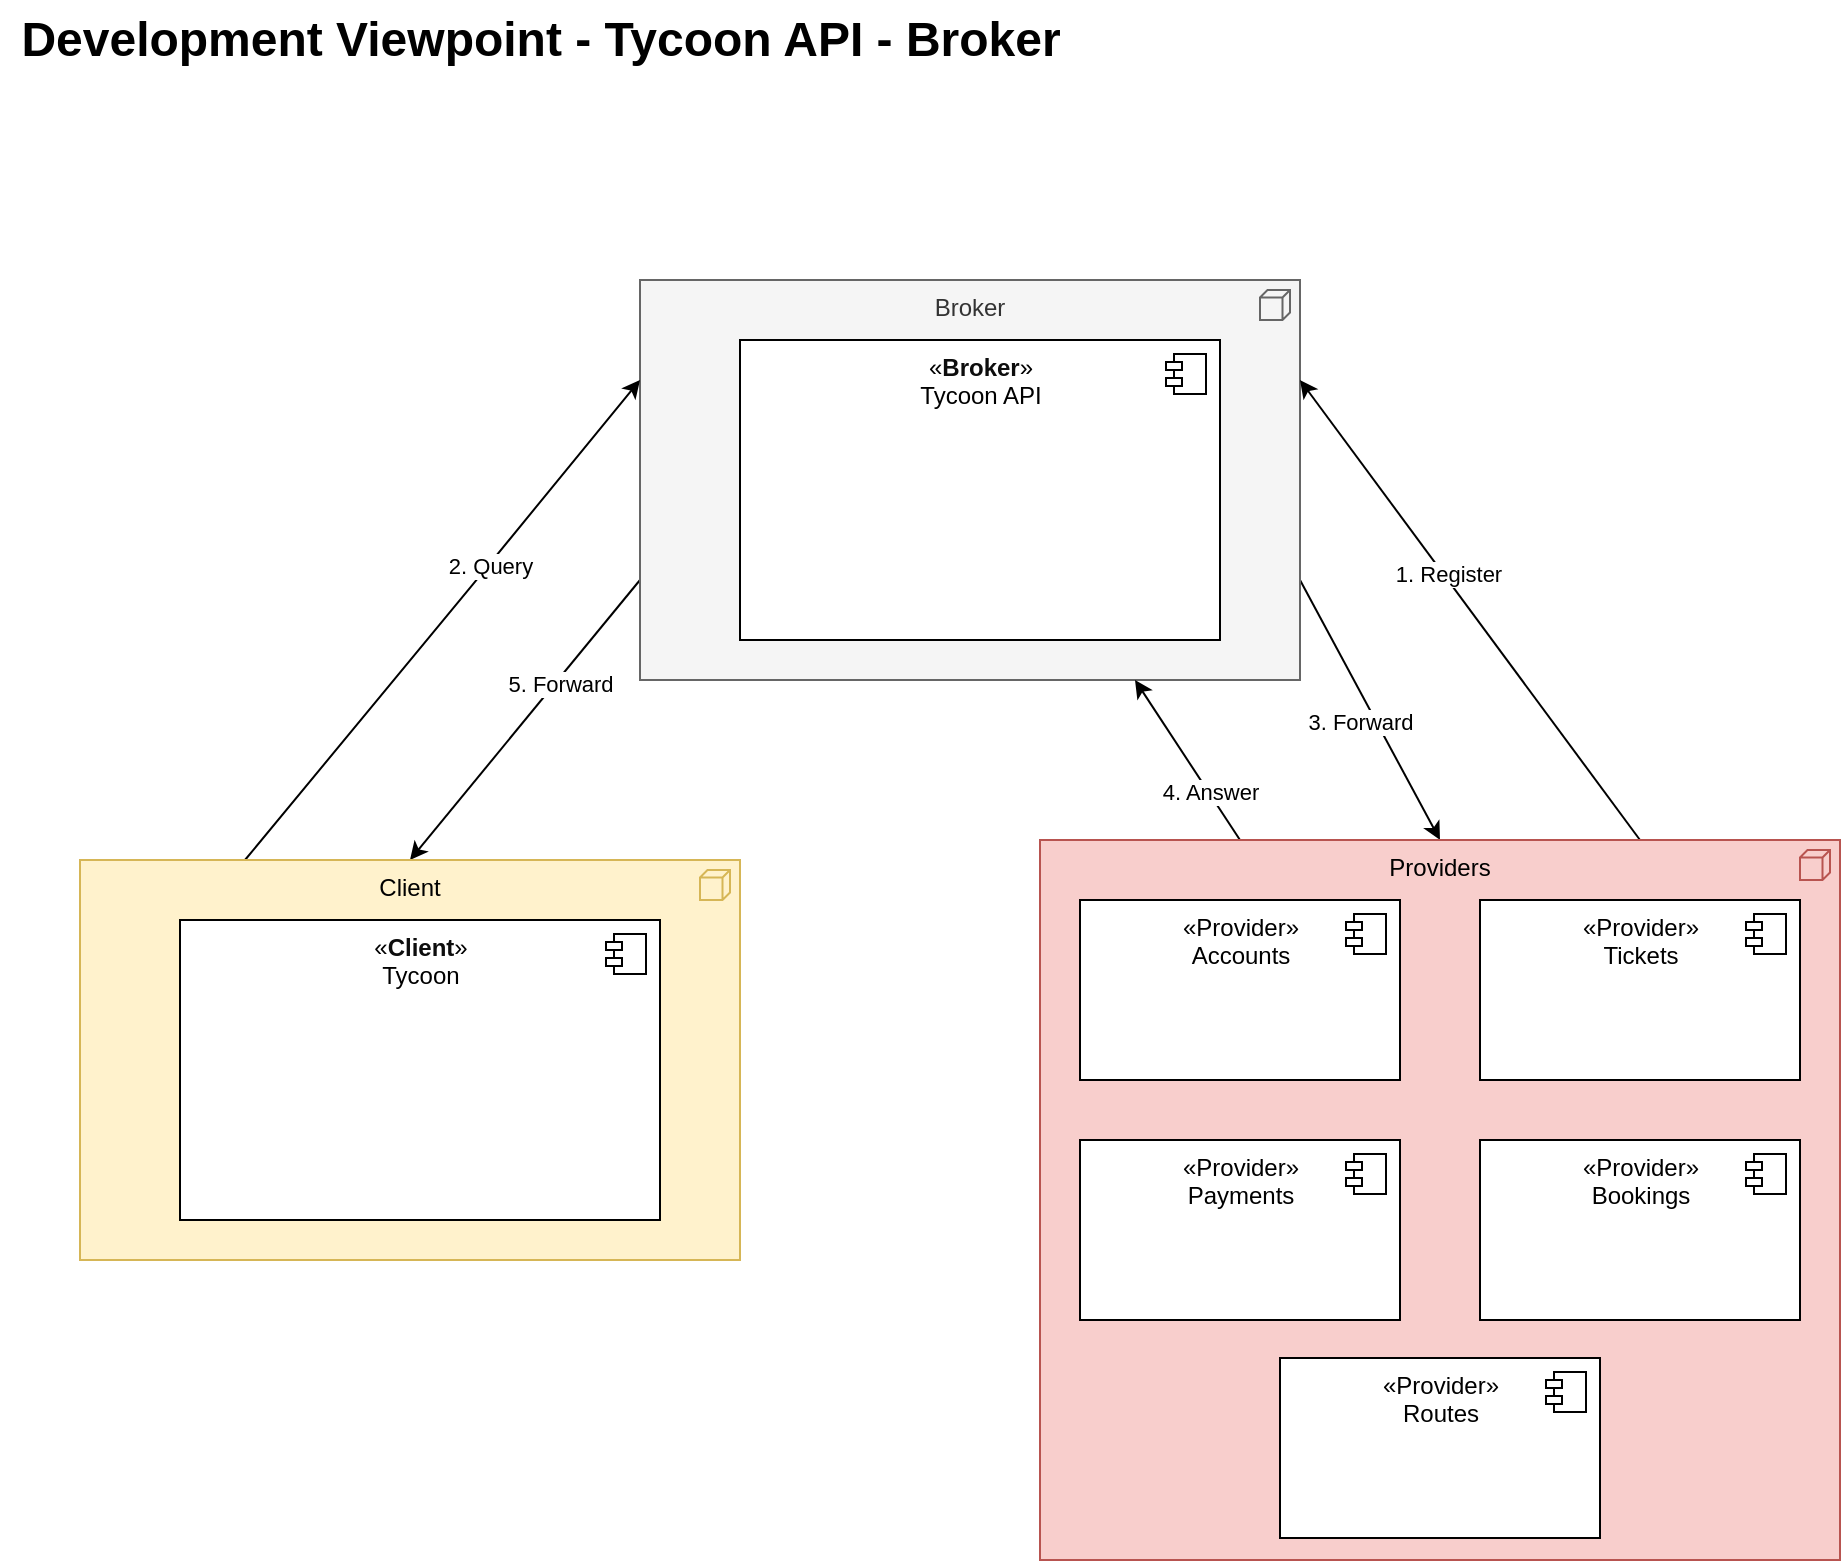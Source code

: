 <mxfile>
    <diagram id="AVOnWEAQ9v66yduFaMwA" name="Page-1">
        <mxGraphModel dx="1284" dy="960" grid="1" gridSize="10" guides="1" tooltips="1" connect="1" arrows="1" fold="1" page="1" pageScale="1" pageWidth="850" pageHeight="1100" math="0" shadow="0">
            <root>
                <mxCell id="0"/>
                <mxCell id="1" parent="0"/>
                <mxCell id="2" value="&lt;font style=&quot;font-size: 24px;&quot;&gt;&lt;b&gt;Development Viewpoint - Tycoon API - Broker&lt;/b&gt;&lt;/font&gt;" style="text;html=1;align=center;verticalAlign=middle;resizable=0;points=[];autosize=1;strokeColor=none;fillColor=none;" parent="1" vertex="1">
                    <mxGeometry x="40" y="60" width="540" height="40" as="geometry"/>
                </mxCell>
                <mxCell id="81" style="edgeStyle=none;html=1;exitX=0;exitY=0.75;exitDx=0;exitDy=0;exitPerimeter=0;entryX=0.5;entryY=0;entryDx=0;entryDy=0;entryPerimeter=0;" edge="1" parent="1" source="22" target="62">
                    <mxGeometry relative="1" as="geometry"/>
                </mxCell>
                <mxCell id="82" value="5. Forward" style="edgeLabel;html=1;align=center;verticalAlign=middle;resizable=0;points=[];" vertex="1" connectable="0" parent="81">
                    <mxGeometry x="-0.284" y="1" relative="1" as="geometry">
                        <mxPoint y="1" as="offset"/>
                    </mxGeometry>
                </mxCell>
                <mxCell id="86" style="edgeStyle=none;html=1;exitX=1;exitY=0.75;exitDx=0;exitDy=0;exitPerimeter=0;entryX=0.5;entryY=0;entryDx=0;entryDy=0;entryPerimeter=0;" edge="1" parent="1" source="22" target="65">
                    <mxGeometry relative="1" as="geometry"/>
                </mxCell>
                <mxCell id="89" value="3. Forward" style="edgeLabel;html=1;align=center;verticalAlign=middle;resizable=0;points=[];" vertex="1" connectable="0" parent="86">
                    <mxGeometry x="-0.315" y="-1" relative="1" as="geometry">
                        <mxPoint x="7" y="26" as="offset"/>
                    </mxGeometry>
                </mxCell>
                <mxCell id="22" value="Broker" style="html=1;outlineConnect=0;whiteSpace=wrap;shape=mxgraph.archimate.application;appType=node;align=center;verticalAlign=top;fillColor=#f5f5f5;fontColor=#333333;strokeColor=#666666;" parent="1" vertex="1">
                    <mxGeometry x="360" y="200" width="330" height="200" as="geometry"/>
                </mxCell>
                <mxCell id="23" value="&lt;font style=&quot;font-size: 12px;&quot;&gt;«&lt;span style=&quot;color: rgb(13, 13, 13); font-weight: 600; text-align: left; background-color: rgb(255, 255, 255);&quot;&gt;Broker&lt;/span&gt;»&lt;br&gt;&lt;/font&gt;&lt;span style=&quot;&quot;&gt;Tycoon API&lt;/span&gt;" style="html=1;dropTarget=0;verticalAlign=top;" parent="1" vertex="1">
                    <mxGeometry x="410" y="230" width="240" height="150" as="geometry"/>
                </mxCell>
                <mxCell id="24" value="" style="shape=module;jettyWidth=8;jettyHeight=4;" parent="23" vertex="1">
                    <mxGeometry x="1" width="20" height="20" relative="1" as="geometry">
                        <mxPoint x="-27" y="7" as="offset"/>
                    </mxGeometry>
                </mxCell>
                <mxCell id="77" style="edgeStyle=none;html=1;exitX=0.25;exitY=0;exitDx=0;exitDy=0;exitPerimeter=0;entryX=0;entryY=0.25;entryDx=0;entryDy=0;entryPerimeter=0;" edge="1" parent="1" source="62" target="22">
                    <mxGeometry relative="1" as="geometry">
                        <Array as="points">
                            <mxPoint x="270" y="360"/>
                        </Array>
                    </mxGeometry>
                </mxCell>
                <mxCell id="79" value="2. Query" style="edgeLabel;html=1;align=center;verticalAlign=middle;resizable=0;points=[];" vertex="1" connectable="0" parent="77">
                    <mxGeometry x="0.236" y="-1" relative="1" as="geometry">
                        <mxPoint x="-1" as="offset"/>
                    </mxGeometry>
                </mxCell>
                <mxCell id="62" value="Client" style="html=1;outlineConnect=0;whiteSpace=wrap;shape=mxgraph.archimate.application;appType=node;align=center;verticalAlign=top;fillColor=#fff2cc;strokeColor=#d6b656;" vertex="1" parent="1">
                    <mxGeometry x="80" y="490" width="330" height="200" as="geometry"/>
                </mxCell>
                <mxCell id="63" value="&lt;font style=&quot;font-size: 12px;&quot;&gt;«&lt;span style=&quot;color: rgb(13, 13, 13); font-weight: 600; text-align: left; background-color: rgb(255, 255, 255);&quot;&gt;Client&lt;/span&gt;»&lt;br&gt;&lt;/font&gt;&lt;span style=&quot;&quot;&gt;Tycoon&lt;/span&gt;" style="html=1;dropTarget=0;verticalAlign=top;" vertex="1" parent="1">
                    <mxGeometry x="130" y="520" width="240" height="150" as="geometry"/>
                </mxCell>
                <mxCell id="64" value="" style="shape=module;jettyWidth=8;jettyHeight=4;" vertex="1" parent="63">
                    <mxGeometry x="1" width="20" height="20" relative="1" as="geometry">
                        <mxPoint x="-27" y="7" as="offset"/>
                    </mxGeometry>
                </mxCell>
                <mxCell id="85" style="edgeStyle=none;html=1;exitX=0.75;exitY=0;exitDx=0;exitDy=0;exitPerimeter=0;entryX=1;entryY=0.25;entryDx=0;entryDy=0;entryPerimeter=0;" edge="1" parent="1" source="65" target="22">
                    <mxGeometry relative="1" as="geometry"/>
                </mxCell>
                <mxCell id="90" value="1. Register" style="edgeLabel;html=1;align=center;verticalAlign=middle;resizable=0;points=[];" vertex="1" connectable="0" parent="85">
                    <mxGeometry x="0.148" y="-2" relative="1" as="geometry">
                        <mxPoint as="offset"/>
                    </mxGeometry>
                </mxCell>
                <mxCell id="87" style="edgeStyle=none;html=1;exitX=0.25;exitY=0;exitDx=0;exitDy=0;exitPerimeter=0;entryX=0.75;entryY=1;entryDx=0;entryDy=0;entryPerimeter=0;" edge="1" parent="1" source="65" target="22">
                    <mxGeometry relative="1" as="geometry"/>
                </mxCell>
                <mxCell id="88" value="4. Answer" style="edgeLabel;html=1;align=center;verticalAlign=middle;resizable=0;points=[];" vertex="1" connectable="0" parent="87">
                    <mxGeometry x="-0.385" relative="1" as="geometry">
                        <mxPoint x="1" as="offset"/>
                    </mxGeometry>
                </mxCell>
                <mxCell id="65" value="Providers" style="html=1;outlineConnect=0;whiteSpace=wrap;shape=mxgraph.archimate.application;appType=node;align=center;verticalAlign=top;fillColor=#f8cecc;strokeColor=#b85450;" vertex="1" parent="1">
                    <mxGeometry x="560" y="480" width="400" height="360" as="geometry"/>
                </mxCell>
                <mxCell id="66" value="&lt;font style=&quot;font-size: 12px;&quot;&gt;«&lt;span style=&quot;&quot;&gt;Provider&lt;/span&gt;»&lt;br&gt;&lt;/font&gt;&lt;span style=&quot;&quot;&gt;Accounts&lt;/span&gt;" style="html=1;dropTarget=0;verticalAlign=top;" vertex="1" parent="1">
                    <mxGeometry x="580" y="510" width="160" height="90" as="geometry"/>
                </mxCell>
                <mxCell id="67" value="" style="shape=module;jettyWidth=8;jettyHeight=4;" vertex="1" parent="66">
                    <mxGeometry x="1" width="20" height="20" relative="1" as="geometry">
                        <mxPoint x="-27" y="7" as="offset"/>
                    </mxGeometry>
                </mxCell>
                <mxCell id="68" value="&lt;font style=&quot;font-size: 12px;&quot;&gt;«&lt;span style=&quot;&quot;&gt;Provider&lt;/span&gt;»&lt;br&gt;&lt;/font&gt;&lt;span style=&quot;&quot;&gt;Tickets&lt;/span&gt;" style="html=1;dropTarget=0;verticalAlign=top;" vertex="1" parent="1">
                    <mxGeometry x="780" y="510" width="160" height="90" as="geometry"/>
                </mxCell>
                <mxCell id="69" value="" style="shape=module;jettyWidth=8;jettyHeight=4;" vertex="1" parent="68">
                    <mxGeometry x="1" width="20" height="20" relative="1" as="geometry">
                        <mxPoint x="-27" y="7" as="offset"/>
                    </mxGeometry>
                </mxCell>
                <mxCell id="70" value="&lt;font style=&quot;font-size: 12px;&quot;&gt;«&lt;span style=&quot;&quot;&gt;Provider&lt;/span&gt;»&lt;br&gt;&lt;/font&gt;&lt;span style=&quot;&quot;&gt;Payments&lt;/span&gt;" style="html=1;dropTarget=0;verticalAlign=top;" vertex="1" parent="1">
                    <mxGeometry x="580" y="630" width="160" height="90" as="geometry"/>
                </mxCell>
                <mxCell id="71" value="" style="shape=module;jettyWidth=8;jettyHeight=4;" vertex="1" parent="70">
                    <mxGeometry x="1" width="20" height="20" relative="1" as="geometry">
                        <mxPoint x="-27" y="7" as="offset"/>
                    </mxGeometry>
                </mxCell>
                <mxCell id="72" value="&lt;font style=&quot;font-size: 12px;&quot;&gt;«&lt;span style=&quot;&quot;&gt;Provider&lt;/span&gt;»&lt;br&gt;&lt;/font&gt;&lt;span style=&quot;&quot;&gt;Bookings&lt;/span&gt;" style="html=1;dropTarget=0;verticalAlign=top;" vertex="1" parent="1">
                    <mxGeometry x="780" y="630" width="160" height="90" as="geometry"/>
                </mxCell>
                <mxCell id="73" value="" style="shape=module;jettyWidth=8;jettyHeight=4;" vertex="1" parent="72">
                    <mxGeometry x="1" width="20" height="20" relative="1" as="geometry">
                        <mxPoint x="-27" y="7" as="offset"/>
                    </mxGeometry>
                </mxCell>
                <mxCell id="74" value="&lt;font style=&quot;font-size: 12px;&quot;&gt;«&lt;span style=&quot;&quot;&gt;Provider&lt;/span&gt;»&lt;br&gt;&lt;/font&gt;&lt;span style=&quot;&quot;&gt;Routes&lt;/span&gt;" style="html=1;dropTarget=0;verticalAlign=top;" vertex="1" parent="1">
                    <mxGeometry x="680" y="739" width="160" height="90" as="geometry"/>
                </mxCell>
                <mxCell id="75" value="" style="shape=module;jettyWidth=8;jettyHeight=4;" vertex="1" parent="74">
                    <mxGeometry x="1" width="20" height="20" relative="1" as="geometry">
                        <mxPoint x="-27" y="7" as="offset"/>
                    </mxGeometry>
                </mxCell>
            </root>
        </mxGraphModel>
    </diagram>
</mxfile>